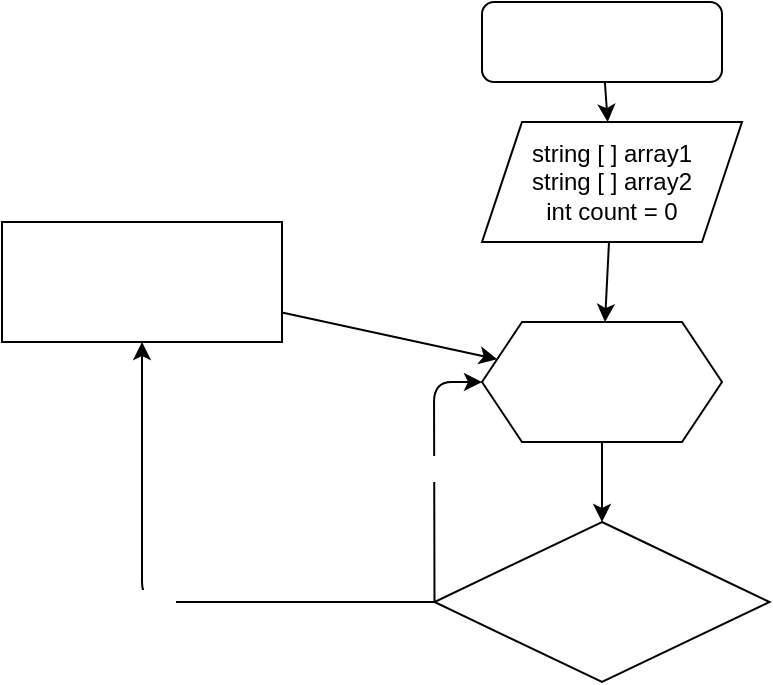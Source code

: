 <mxfile>
    <diagram id="JkqAyBxyCHKFJFTFxF8V" name="Page-1">
        <mxGraphModel dx="576" dy="299" grid="1" gridSize="10" guides="1" tooltips="1" connect="1" arrows="1" fold="1" page="1" pageScale="1" pageWidth="850" pageHeight="1100" math="0" shadow="0">
            <root>
                <mxCell id="0"/>
                <mxCell id="1" parent="0"/>
                <mxCell id="5" value="" style="edgeStyle=none;html=1;" edge="1" parent="1" source="2" target="3">
                    <mxGeometry relative="1" as="geometry"/>
                </mxCell>
                <mxCell id="2" value="&lt;font color=&quot;#ffffff&quot;&gt;VerificationMethod&lt;/font&gt;" style="rounded=1;whiteSpace=wrap;html=1;" vertex="1" parent="1">
                    <mxGeometry x="380" y="10" width="120" height="40" as="geometry"/>
                </mxCell>
                <mxCell id="9" value="" style="edgeStyle=none;html=1;fontColor=#FFFFFF;" edge="1" parent="1" source="3" target="8">
                    <mxGeometry relative="1" as="geometry"/>
                </mxCell>
                <mxCell id="3" value="string [ ] array1&lt;br&gt;string [ ] array2&lt;br&gt;int count = 0" style="shape=parallelogram;perimeter=parallelogramPerimeter;whiteSpace=wrap;html=1;fixedSize=1;" vertex="1" parent="1">
                    <mxGeometry x="380" y="70" width="130" height="60" as="geometry"/>
                </mxCell>
                <mxCell id="14" value="" style="edgeStyle=none;html=1;fontColor=#FFFFFF;" edge="1" parent="1" source="8" target="12">
                    <mxGeometry relative="1" as="geometry"/>
                </mxCell>
                <mxCell id="8" value="for(int i = 0, i &amp;lt; array1.Leght, i ++)" style="shape=hexagon;perimeter=hexagonPerimeter2;whiteSpace=wrap;html=1;fixedSize=1;fontColor=#FFFFFF;" vertex="1" parent="1">
                    <mxGeometry x="380" y="170" width="120" height="60" as="geometry"/>
                </mxCell>
                <mxCell id="15" value="No" style="edgeStyle=none;html=1;entryX=0;entryY=0.5;entryDx=0;entryDy=0;fontColor=#FFFFFF;exitX=0;exitY=0.5;exitDx=0;exitDy=0;" edge="1" parent="1" source="12" target="8">
                    <mxGeometry relative="1" as="geometry">
                        <mxPoint x="140" y="310" as="sourcePoint"/>
                        <Array as="points">
                            <mxPoint x="356" y="200"/>
                        </Array>
                    </mxGeometry>
                </mxCell>
                <mxCell id="17" value="Yes" style="edgeStyle=none;html=1;entryX=0.5;entryY=1;entryDx=0;entryDy=0;fontColor=#FFFFFF;" edge="1" parent="1" source="12" target="16">
                    <mxGeometry relative="1" as="geometry">
                        <Array as="points">
                            <mxPoint x="210" y="310"/>
                        </Array>
                    </mxGeometry>
                </mxCell>
                <mxCell id="12" value="if(array1[i].Leght &amp;lt;= 3" style="rhombus;whiteSpace=wrap;html=1;fontColor=#FFFFFF;" vertex="1" parent="1">
                    <mxGeometry x="356.25" y="270" width="167.5" height="80" as="geometry"/>
                </mxCell>
                <mxCell id="18" value="" style="edgeStyle=none;html=1;fontColor=#FFFFFF;" edge="1" parent="1" source="16" target="8">
                    <mxGeometry relative="1" as="geometry"/>
                </mxCell>
                <mxCell id="16" value="array2 [count] = array1 [i]&lt;br&gt;count ++" style="rounded=0;whiteSpace=wrap;html=1;fontColor=#FFFFFF;" vertex="1" parent="1">
                    <mxGeometry x="140" y="120" width="140" height="60" as="geometry"/>
                </mxCell>
            </root>
        </mxGraphModel>
    </diagram>
</mxfile>